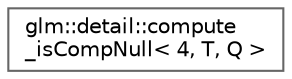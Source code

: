 digraph "Graphical Class Hierarchy"
{
 // LATEX_PDF_SIZE
  bgcolor="transparent";
  edge [fontname=Helvetica,fontsize=10,labelfontname=Helvetica,labelfontsize=10];
  node [fontname=Helvetica,fontsize=10,shape=box,height=0.2,width=0.4];
  rankdir="LR";
  Node0 [id="Node000000",label="glm::detail::compute\l_isCompNull\< 4, T, Q \>",height=0.2,width=0.4,color="grey40", fillcolor="white", style="filled",URL="$structglm_1_1detail_1_1compute__is_comp_null_3_014_00_01_t_00_01_q_01_4.html",tooltip=" "];
}
